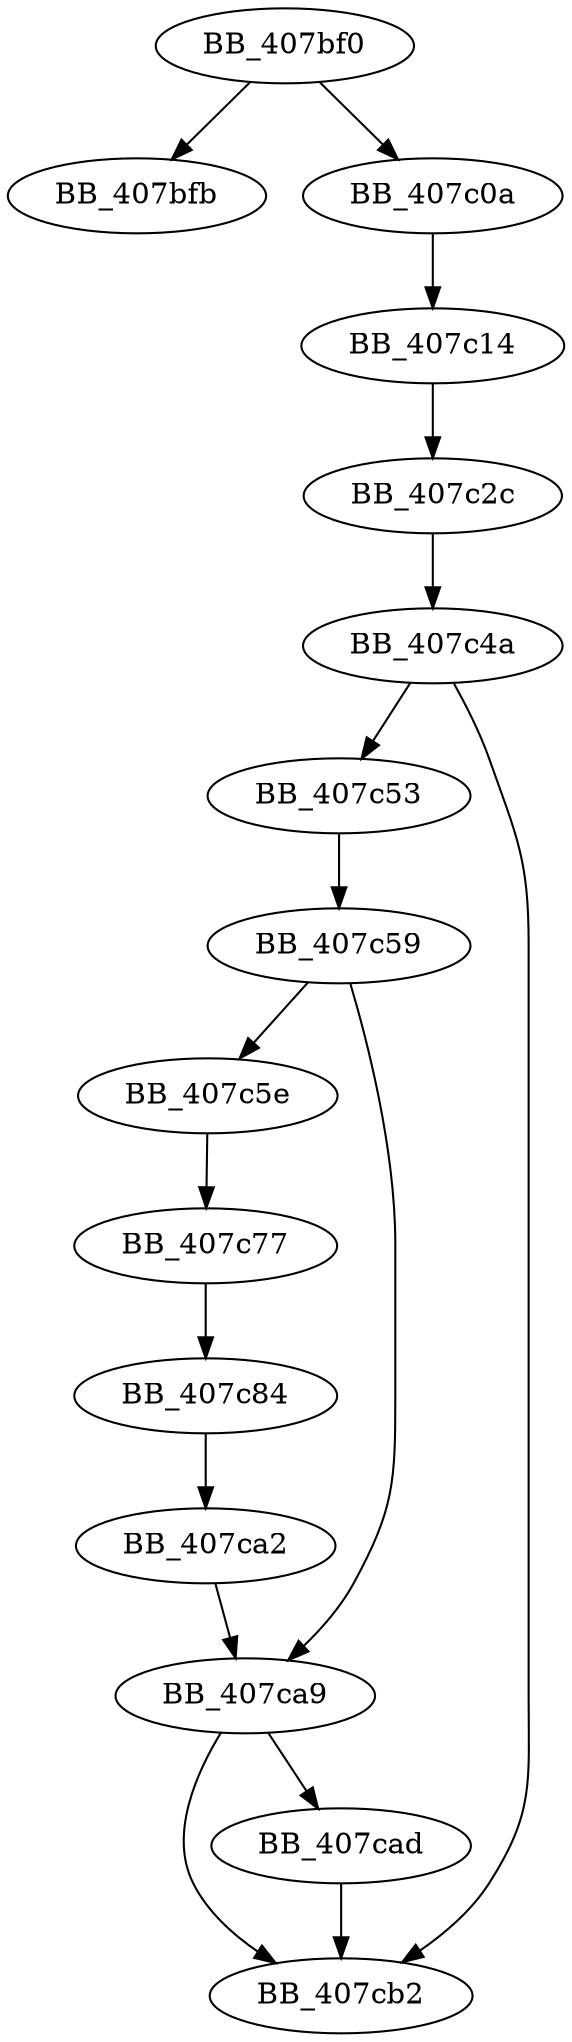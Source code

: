 DiGraph sub_407BF0{
BB_407bf0->BB_407bfb
BB_407bf0->BB_407c0a
BB_407c0a->BB_407c14
BB_407c14->BB_407c2c
BB_407c2c->BB_407c4a
BB_407c4a->BB_407c53
BB_407c4a->BB_407cb2
BB_407c53->BB_407c59
BB_407c59->BB_407c5e
BB_407c59->BB_407ca9
BB_407c5e->BB_407c77
BB_407c77->BB_407c84
BB_407c84->BB_407ca2
BB_407ca2->BB_407ca9
BB_407ca9->BB_407cad
BB_407ca9->BB_407cb2
BB_407cad->BB_407cb2
}
